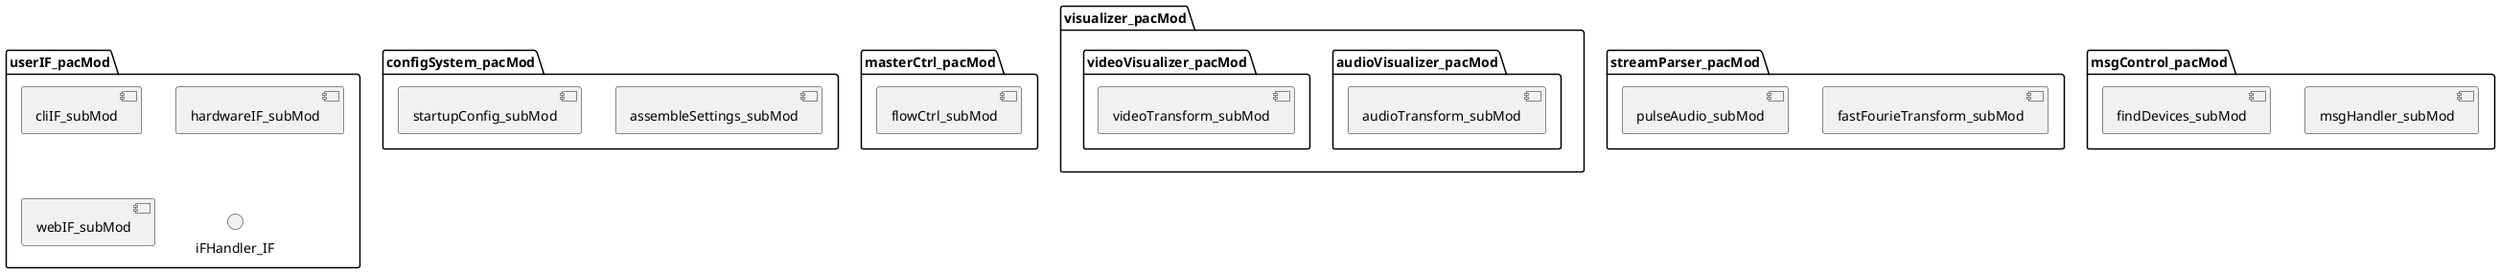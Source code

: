 @startuml masterDevice_CD
skinparam componentStyle uml2

package configMod as "configSystem_pacMod" {
    component assembler as "assembleSettings_subMod"
    component startUpConfig as "startupConfig_subMod"
}

' note bottom of configMod
'     * Contains startup functionality.
'     * Sets up visualizer style.
'     * Determines what (if any) devices are availible.
' end note

package masterCtrl as "masterCtrl_pacMod" {
    component flowCtrl as "flowCtrl_subMod"
}

' note bottom of main
'     * Controls general program flow.
' end note


package visMod as "visualizer_pacMod" {
    package audioMod as "audioVisualizer_pacMod" {
        component audioTransform as "audioTransform_subMod"
    }

    package videoMod as "videoVisualizer_pacMod" {
        component videoTransform as "videoTransform_subMod"
    }
}

' note bottom of visMod
'     * Takes the parsed signal stream and applys a 
'     transform to get some array which represents 
'     the leds desired appearance.
' end note

package streamMod as "streamParser_pacMod" {
    component fft as "fastFourieTransform_subMod"
    component pulseAud as "pulseAudio_subMod"
}

' note bottom of streamMod
'     * Handles incoming audio streams.
'     * Applys FFT to audio stream.
' end note

package msgMod as "msgControl_pacMod" {
    component msgHandler as "msgHandler_subMod"
    component findDevices as "findDevices_subMod"
}

' note bottom of msgMod
'     * Manages recieved messages.
'     * Assembles Data into Messages.
'     * Sends Messages to slave devices.
'     * Parses recieved messages and handles data.
' end note

package ifMod as "userIF_pacMod" {
    component cliIF as "cliIF_subMod"
    component hardwareIF as "hardwareIF_subMod"
    component webIF as "webIF_subMod"
    interface genIF as "iFHandler_IF"
}

' note bottom of ifMod
'     * Contains all interface modules.
'     * Will take commands from the most recently active interface.
' end note

@enduml
